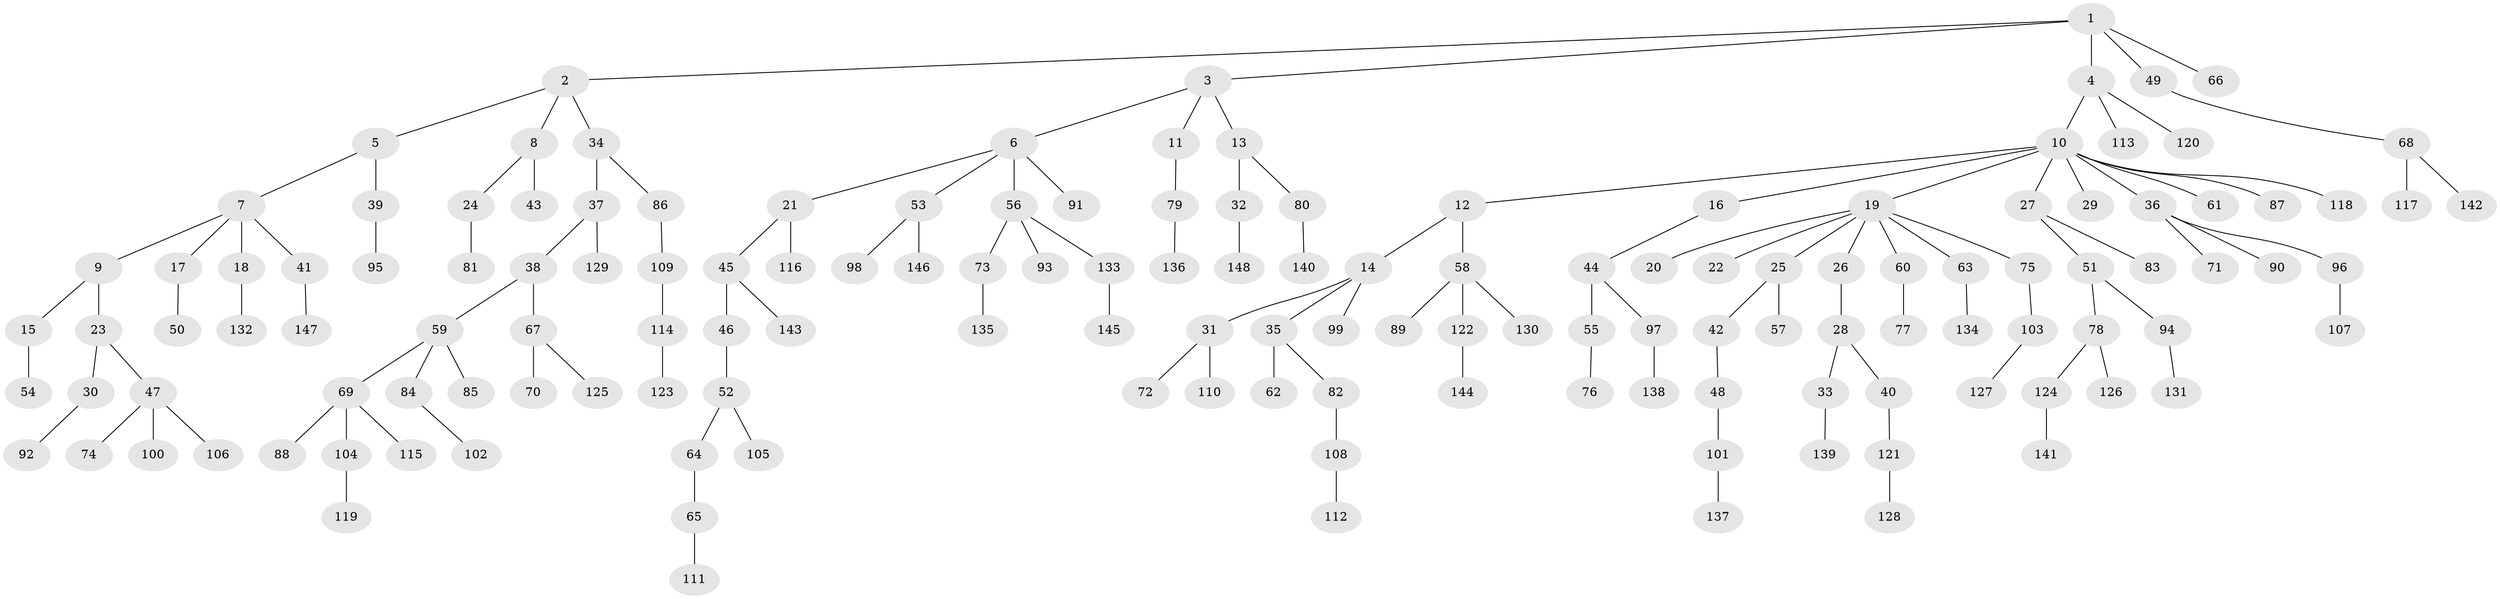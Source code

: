 // Generated by graph-tools (version 1.1) at 2025/02/03/09/25 03:02:21]
// undirected, 148 vertices, 147 edges
graph export_dot {
graph [start="1"]
  node [color=gray90,style=filled];
  1;
  2;
  3;
  4;
  5;
  6;
  7;
  8;
  9;
  10;
  11;
  12;
  13;
  14;
  15;
  16;
  17;
  18;
  19;
  20;
  21;
  22;
  23;
  24;
  25;
  26;
  27;
  28;
  29;
  30;
  31;
  32;
  33;
  34;
  35;
  36;
  37;
  38;
  39;
  40;
  41;
  42;
  43;
  44;
  45;
  46;
  47;
  48;
  49;
  50;
  51;
  52;
  53;
  54;
  55;
  56;
  57;
  58;
  59;
  60;
  61;
  62;
  63;
  64;
  65;
  66;
  67;
  68;
  69;
  70;
  71;
  72;
  73;
  74;
  75;
  76;
  77;
  78;
  79;
  80;
  81;
  82;
  83;
  84;
  85;
  86;
  87;
  88;
  89;
  90;
  91;
  92;
  93;
  94;
  95;
  96;
  97;
  98;
  99;
  100;
  101;
  102;
  103;
  104;
  105;
  106;
  107;
  108;
  109;
  110;
  111;
  112;
  113;
  114;
  115;
  116;
  117;
  118;
  119;
  120;
  121;
  122;
  123;
  124;
  125;
  126;
  127;
  128;
  129;
  130;
  131;
  132;
  133;
  134;
  135;
  136;
  137;
  138;
  139;
  140;
  141;
  142;
  143;
  144;
  145;
  146;
  147;
  148;
  1 -- 2;
  1 -- 3;
  1 -- 4;
  1 -- 49;
  1 -- 66;
  2 -- 5;
  2 -- 8;
  2 -- 34;
  3 -- 6;
  3 -- 11;
  3 -- 13;
  4 -- 10;
  4 -- 113;
  4 -- 120;
  5 -- 7;
  5 -- 39;
  6 -- 21;
  6 -- 53;
  6 -- 56;
  6 -- 91;
  7 -- 9;
  7 -- 17;
  7 -- 18;
  7 -- 41;
  8 -- 24;
  8 -- 43;
  9 -- 15;
  9 -- 23;
  10 -- 12;
  10 -- 16;
  10 -- 19;
  10 -- 27;
  10 -- 29;
  10 -- 36;
  10 -- 61;
  10 -- 87;
  10 -- 118;
  11 -- 79;
  12 -- 14;
  12 -- 58;
  13 -- 32;
  13 -- 80;
  14 -- 31;
  14 -- 35;
  14 -- 99;
  15 -- 54;
  16 -- 44;
  17 -- 50;
  18 -- 132;
  19 -- 20;
  19 -- 22;
  19 -- 25;
  19 -- 26;
  19 -- 60;
  19 -- 63;
  19 -- 75;
  21 -- 45;
  21 -- 116;
  23 -- 30;
  23 -- 47;
  24 -- 81;
  25 -- 42;
  25 -- 57;
  26 -- 28;
  27 -- 51;
  27 -- 83;
  28 -- 33;
  28 -- 40;
  30 -- 92;
  31 -- 72;
  31 -- 110;
  32 -- 148;
  33 -- 139;
  34 -- 37;
  34 -- 86;
  35 -- 62;
  35 -- 82;
  36 -- 71;
  36 -- 90;
  36 -- 96;
  37 -- 38;
  37 -- 129;
  38 -- 59;
  38 -- 67;
  39 -- 95;
  40 -- 121;
  41 -- 147;
  42 -- 48;
  44 -- 55;
  44 -- 97;
  45 -- 46;
  45 -- 143;
  46 -- 52;
  47 -- 74;
  47 -- 100;
  47 -- 106;
  48 -- 101;
  49 -- 68;
  51 -- 78;
  51 -- 94;
  52 -- 64;
  52 -- 105;
  53 -- 98;
  53 -- 146;
  55 -- 76;
  56 -- 73;
  56 -- 93;
  56 -- 133;
  58 -- 89;
  58 -- 122;
  58 -- 130;
  59 -- 69;
  59 -- 84;
  59 -- 85;
  60 -- 77;
  63 -- 134;
  64 -- 65;
  65 -- 111;
  67 -- 70;
  67 -- 125;
  68 -- 117;
  68 -- 142;
  69 -- 88;
  69 -- 104;
  69 -- 115;
  73 -- 135;
  75 -- 103;
  78 -- 124;
  78 -- 126;
  79 -- 136;
  80 -- 140;
  82 -- 108;
  84 -- 102;
  86 -- 109;
  94 -- 131;
  96 -- 107;
  97 -- 138;
  101 -- 137;
  103 -- 127;
  104 -- 119;
  108 -- 112;
  109 -- 114;
  114 -- 123;
  121 -- 128;
  122 -- 144;
  124 -- 141;
  133 -- 145;
}
